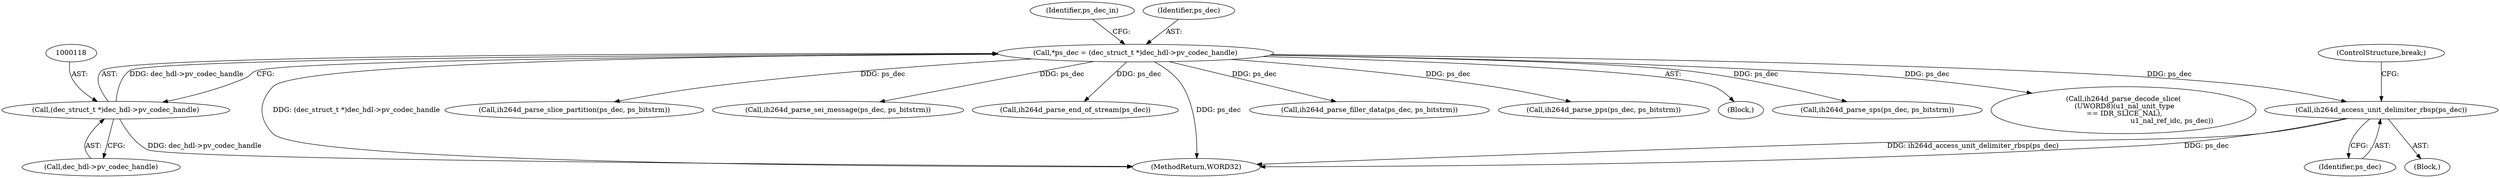 digraph "0_Android_a78887bcffbc2995cf9ed72e0697acf560875e9e_0@pointer" {
"1000373" [label="(Call,ih264d_access_unit_delimiter_rbsp(ps_dec))"];
"1000115" [label="(Call,*ps_dec = (dec_struct_t *)dec_hdl->pv_codec_handle)"];
"1000117" [label="(Call,(dec_struct_t *)dec_hdl->pv_codec_handle)"];
"1000404" [label="(MethodReturn,WORD32)"];
"1000374" [label="(Identifier,ps_dec)"];
"1000372" [label="(Block,)"];
"1000216" [label="(Call,ih264d_parse_slice_partition(ps_dec, ps_bitstrm))"];
"1000375" [label="(ControlStructure,break;)"];
"1000303" [label="(Call,ih264d_parse_sei_message(ps_dec, ps_bitstrm))"];
"1000383" [label="(Call,ih264d_parse_end_of_stream(ps_dec))"];
"1000393" [label="(Call,ih264d_parse_filler_data(ps_dec, ps_bitstrm))"];
"1000117" [label="(Call,(dec_struct_t *)dec_hdl->pv_codec_handle)"];
"1000348" [label="(Call,ih264d_parse_pps(ps_dec, ps_bitstrm))"];
"1000112" [label="(Block,)"];
"1000323" [label="(Call,ih264d_parse_sps(ps_dec, ps_bitstrm))"];
"1000248" [label="(Call,ih264d_parse_decode_slice(\n (UWORD8)(u1_nal_unit_type\n == IDR_SLICE_NAL),\n                                            u1_nal_ref_idc, ps_dec))"];
"1000124" [label="(Identifier,ps_dec_in)"];
"1000119" [label="(Call,dec_hdl->pv_codec_handle)"];
"1000373" [label="(Call,ih264d_access_unit_delimiter_rbsp(ps_dec))"];
"1000116" [label="(Identifier,ps_dec)"];
"1000115" [label="(Call,*ps_dec = (dec_struct_t *)dec_hdl->pv_codec_handle)"];
"1000373" -> "1000372"  [label="AST: "];
"1000373" -> "1000374"  [label="CFG: "];
"1000374" -> "1000373"  [label="AST: "];
"1000375" -> "1000373"  [label="CFG: "];
"1000373" -> "1000404"  [label="DDG: ih264d_access_unit_delimiter_rbsp(ps_dec)"];
"1000373" -> "1000404"  [label="DDG: ps_dec"];
"1000115" -> "1000373"  [label="DDG: ps_dec"];
"1000115" -> "1000112"  [label="AST: "];
"1000115" -> "1000117"  [label="CFG: "];
"1000116" -> "1000115"  [label="AST: "];
"1000117" -> "1000115"  [label="AST: "];
"1000124" -> "1000115"  [label="CFG: "];
"1000115" -> "1000404"  [label="DDG: (dec_struct_t *)dec_hdl->pv_codec_handle"];
"1000115" -> "1000404"  [label="DDG: ps_dec"];
"1000117" -> "1000115"  [label="DDG: dec_hdl->pv_codec_handle"];
"1000115" -> "1000216"  [label="DDG: ps_dec"];
"1000115" -> "1000248"  [label="DDG: ps_dec"];
"1000115" -> "1000303"  [label="DDG: ps_dec"];
"1000115" -> "1000323"  [label="DDG: ps_dec"];
"1000115" -> "1000348"  [label="DDG: ps_dec"];
"1000115" -> "1000383"  [label="DDG: ps_dec"];
"1000115" -> "1000393"  [label="DDG: ps_dec"];
"1000117" -> "1000119"  [label="CFG: "];
"1000118" -> "1000117"  [label="AST: "];
"1000119" -> "1000117"  [label="AST: "];
"1000117" -> "1000404"  [label="DDG: dec_hdl->pv_codec_handle"];
}
